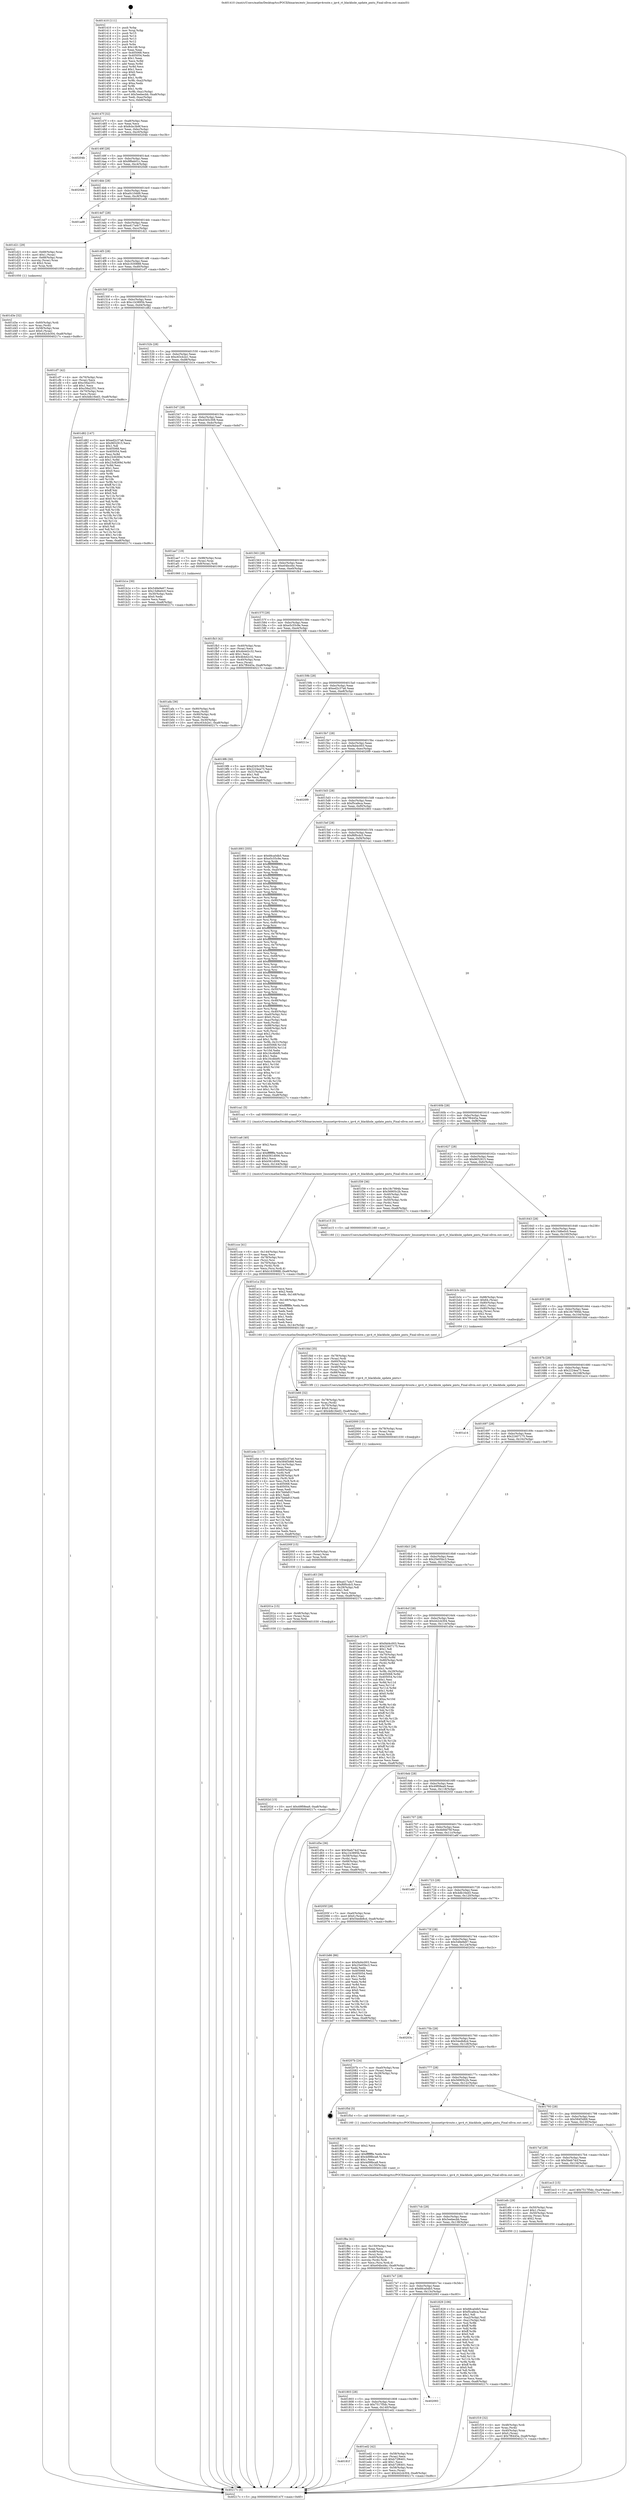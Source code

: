digraph "0x401410" {
  label = "0x401410 (/mnt/c/Users/mathe/Desktop/tcc/POCII/binaries/extr_linuxnetipv4route.c_ipv4_rt_blackhole_update_pmtu_Final-ollvm.out::main(0))"
  labelloc = "t"
  node[shape=record]

  Entry [label="",width=0.3,height=0.3,shape=circle,fillcolor=black,style=filled]
  "0x40147f" [label="{
     0x40147f [32]\l
     | [instrs]\l
     &nbsp;&nbsp;0x40147f \<+6\>: mov -0xa8(%rbp),%eax\l
     &nbsp;&nbsp;0x401485 \<+2\>: mov %eax,%ecx\l
     &nbsp;&nbsp;0x401487 \<+6\>: sub $0x8cbc3b9f,%ecx\l
     &nbsp;&nbsp;0x40148d \<+6\>: mov %eax,-0xbc(%rbp)\l
     &nbsp;&nbsp;0x401493 \<+6\>: mov %ecx,-0xc0(%rbp)\l
     &nbsp;&nbsp;0x401499 \<+6\>: je 000000000040204b \<main+0xc3b\>\l
  }"]
  "0x40204b" [label="{
     0x40204b\l
  }", style=dashed]
  "0x40149f" [label="{
     0x40149f [28]\l
     | [instrs]\l
     &nbsp;&nbsp;0x40149f \<+5\>: jmp 00000000004014a4 \<main+0x94\>\l
     &nbsp;&nbsp;0x4014a4 \<+6\>: mov -0xbc(%rbp),%eax\l
     &nbsp;&nbsp;0x4014aa \<+5\>: sub $0x9f6eb01c,%eax\l
     &nbsp;&nbsp;0x4014af \<+6\>: mov %eax,-0xc4(%rbp)\l
     &nbsp;&nbsp;0x4014b5 \<+6\>: je 00000000004020d8 \<main+0xcc8\>\l
  }"]
  Exit [label="",width=0.3,height=0.3,shape=circle,fillcolor=black,style=filled,peripheries=2]
  "0x4020d8" [label="{
     0x4020d8\l
  }", style=dashed]
  "0x4014bb" [label="{
     0x4014bb [28]\l
     | [instrs]\l
     &nbsp;&nbsp;0x4014bb \<+5\>: jmp 00000000004014c0 \<main+0xb0\>\l
     &nbsp;&nbsp;0x4014c0 \<+6\>: mov -0xbc(%rbp),%eax\l
     &nbsp;&nbsp;0x4014c6 \<+5\>: sub $0xa0c10dd9,%eax\l
     &nbsp;&nbsp;0x4014cb \<+6\>: mov %eax,-0xc8(%rbp)\l
     &nbsp;&nbsp;0x4014d1 \<+6\>: je 0000000000401ad8 \<main+0x6c8\>\l
  }"]
  "0x40202d" [label="{
     0x40202d [15]\l
     | [instrs]\l
     &nbsp;&nbsp;0x40202d \<+10\>: movl $0x49f08ea9,-0xa8(%rbp)\l
     &nbsp;&nbsp;0x402037 \<+5\>: jmp 000000000040217c \<main+0xd6c\>\l
  }"]
  "0x401ad8" [label="{
     0x401ad8\l
  }", style=dashed]
  "0x4014d7" [label="{
     0x4014d7 [28]\l
     | [instrs]\l
     &nbsp;&nbsp;0x4014d7 \<+5\>: jmp 00000000004014dc \<main+0xcc\>\l
     &nbsp;&nbsp;0x4014dc \<+6\>: mov -0xbc(%rbp),%eax\l
     &nbsp;&nbsp;0x4014e2 \<+5\>: sub $0xa417a4c7,%eax\l
     &nbsp;&nbsp;0x4014e7 \<+6\>: mov %eax,-0xcc(%rbp)\l
     &nbsp;&nbsp;0x4014ed \<+6\>: je 0000000000401d21 \<main+0x911\>\l
  }"]
  "0x40201e" [label="{
     0x40201e [15]\l
     | [instrs]\l
     &nbsp;&nbsp;0x40201e \<+4\>: mov -0x48(%rbp),%rax\l
     &nbsp;&nbsp;0x402022 \<+3\>: mov (%rax),%rax\l
     &nbsp;&nbsp;0x402025 \<+3\>: mov %rax,%rdi\l
     &nbsp;&nbsp;0x402028 \<+5\>: call 0000000000401030 \<free@plt\>\l
     | [calls]\l
     &nbsp;&nbsp;0x401030 \{1\} (unknown)\l
  }"]
  "0x401d21" [label="{
     0x401d21 [29]\l
     | [instrs]\l
     &nbsp;&nbsp;0x401d21 \<+4\>: mov -0x68(%rbp),%rax\l
     &nbsp;&nbsp;0x401d25 \<+6\>: movl $0x1,(%rax)\l
     &nbsp;&nbsp;0x401d2b \<+4\>: mov -0x68(%rbp),%rax\l
     &nbsp;&nbsp;0x401d2f \<+3\>: movslq (%rax),%rax\l
     &nbsp;&nbsp;0x401d32 \<+4\>: shl $0x2,%rax\l
     &nbsp;&nbsp;0x401d36 \<+3\>: mov %rax,%rdi\l
     &nbsp;&nbsp;0x401d39 \<+5\>: call 0000000000401050 \<malloc@plt\>\l
     | [calls]\l
     &nbsp;&nbsp;0x401050 \{1\} (unknown)\l
  }"]
  "0x4014f3" [label="{
     0x4014f3 [28]\l
     | [instrs]\l
     &nbsp;&nbsp;0x4014f3 \<+5\>: jmp 00000000004014f8 \<main+0xe8\>\l
     &nbsp;&nbsp;0x4014f8 \<+6\>: mov -0xbc(%rbp),%eax\l
     &nbsp;&nbsp;0x4014fe \<+5\>: sub $0xb1630888,%eax\l
     &nbsp;&nbsp;0x401503 \<+6\>: mov %eax,-0xd0(%rbp)\l
     &nbsp;&nbsp;0x401509 \<+6\>: je 0000000000401cf7 \<main+0x8e7\>\l
  }"]
  "0x40200f" [label="{
     0x40200f [15]\l
     | [instrs]\l
     &nbsp;&nbsp;0x40200f \<+4\>: mov -0x60(%rbp),%rax\l
     &nbsp;&nbsp;0x402013 \<+3\>: mov (%rax),%rax\l
     &nbsp;&nbsp;0x402016 \<+3\>: mov %rax,%rdi\l
     &nbsp;&nbsp;0x402019 \<+5\>: call 0000000000401030 \<free@plt\>\l
     | [calls]\l
     &nbsp;&nbsp;0x401030 \{1\} (unknown)\l
  }"]
  "0x401cf7" [label="{
     0x401cf7 [42]\l
     | [instrs]\l
     &nbsp;&nbsp;0x401cf7 \<+4\>: mov -0x70(%rbp),%rax\l
     &nbsp;&nbsp;0x401cfb \<+2\>: mov (%rax),%ecx\l
     &nbsp;&nbsp;0x401cfd \<+6\>: add $0xc56a2351,%ecx\l
     &nbsp;&nbsp;0x401d03 \<+3\>: add $0x1,%ecx\l
     &nbsp;&nbsp;0x401d06 \<+6\>: sub $0xc56a2351,%ecx\l
     &nbsp;&nbsp;0x401d0c \<+4\>: mov -0x70(%rbp),%rax\l
     &nbsp;&nbsp;0x401d10 \<+2\>: mov %ecx,(%rax)\l
     &nbsp;&nbsp;0x401d12 \<+10\>: movl $0x4db16ed3,-0xa8(%rbp)\l
     &nbsp;&nbsp;0x401d1c \<+5\>: jmp 000000000040217c \<main+0xd6c\>\l
  }"]
  "0x40150f" [label="{
     0x40150f [28]\l
     | [instrs]\l
     &nbsp;&nbsp;0x40150f \<+5\>: jmp 0000000000401514 \<main+0x104\>\l
     &nbsp;&nbsp;0x401514 \<+6\>: mov -0xbc(%rbp),%eax\l
     &nbsp;&nbsp;0x40151a \<+5\>: sub $0xc1b3895b,%eax\l
     &nbsp;&nbsp;0x40151f \<+6\>: mov %eax,-0xd4(%rbp)\l
     &nbsp;&nbsp;0x401525 \<+6\>: je 0000000000401d82 \<main+0x972\>\l
  }"]
  "0x402000" [label="{
     0x402000 [15]\l
     | [instrs]\l
     &nbsp;&nbsp;0x402000 \<+4\>: mov -0x78(%rbp),%rax\l
     &nbsp;&nbsp;0x402004 \<+3\>: mov (%rax),%rax\l
     &nbsp;&nbsp;0x402007 \<+3\>: mov %rax,%rdi\l
     &nbsp;&nbsp;0x40200a \<+5\>: call 0000000000401030 \<free@plt\>\l
     | [calls]\l
     &nbsp;&nbsp;0x401030 \{1\} (unknown)\l
  }"]
  "0x401d82" [label="{
     0x401d82 [147]\l
     | [instrs]\l
     &nbsp;&nbsp;0x401d82 \<+5\>: mov $0xed2c37a6,%eax\l
     &nbsp;&nbsp;0x401d87 \<+5\>: mov $0x9652915,%ecx\l
     &nbsp;&nbsp;0x401d8c \<+2\>: mov $0x1,%dl\l
     &nbsp;&nbsp;0x401d8e \<+7\>: mov 0x405068,%esi\l
     &nbsp;&nbsp;0x401d95 \<+7\>: mov 0x405054,%edi\l
     &nbsp;&nbsp;0x401d9c \<+3\>: mov %esi,%r8d\l
     &nbsp;&nbsp;0x401d9f \<+7\>: add $0x23c8269d,%r8d\l
     &nbsp;&nbsp;0x401da6 \<+4\>: sub $0x1,%r8d\l
     &nbsp;&nbsp;0x401daa \<+7\>: sub $0x23c8269d,%r8d\l
     &nbsp;&nbsp;0x401db1 \<+4\>: imul %r8d,%esi\l
     &nbsp;&nbsp;0x401db5 \<+3\>: and $0x1,%esi\l
     &nbsp;&nbsp;0x401db8 \<+3\>: cmp $0x0,%esi\l
     &nbsp;&nbsp;0x401dbb \<+4\>: sete %r9b\l
     &nbsp;&nbsp;0x401dbf \<+3\>: cmp $0xa,%edi\l
     &nbsp;&nbsp;0x401dc2 \<+4\>: setl %r10b\l
     &nbsp;&nbsp;0x401dc6 \<+3\>: mov %r9b,%r11b\l
     &nbsp;&nbsp;0x401dc9 \<+4\>: xor $0xff,%r11b\l
     &nbsp;&nbsp;0x401dcd \<+3\>: mov %r10b,%bl\l
     &nbsp;&nbsp;0x401dd0 \<+3\>: xor $0xff,%bl\l
     &nbsp;&nbsp;0x401dd3 \<+3\>: xor $0x0,%dl\l
     &nbsp;&nbsp;0x401dd6 \<+3\>: mov %r11b,%r14b\l
     &nbsp;&nbsp;0x401dd9 \<+4\>: and $0x0,%r14b\l
     &nbsp;&nbsp;0x401ddd \<+3\>: and %dl,%r9b\l
     &nbsp;&nbsp;0x401de0 \<+3\>: mov %bl,%r15b\l
     &nbsp;&nbsp;0x401de3 \<+4\>: and $0x0,%r15b\l
     &nbsp;&nbsp;0x401de7 \<+3\>: and %dl,%r10b\l
     &nbsp;&nbsp;0x401dea \<+3\>: or %r9b,%r14b\l
     &nbsp;&nbsp;0x401ded \<+3\>: or %r10b,%r15b\l
     &nbsp;&nbsp;0x401df0 \<+3\>: xor %r15b,%r14b\l
     &nbsp;&nbsp;0x401df3 \<+3\>: or %bl,%r11b\l
     &nbsp;&nbsp;0x401df6 \<+4\>: xor $0xff,%r11b\l
     &nbsp;&nbsp;0x401dfa \<+3\>: or $0x0,%dl\l
     &nbsp;&nbsp;0x401dfd \<+3\>: and %dl,%r11b\l
     &nbsp;&nbsp;0x401e00 \<+3\>: or %r11b,%r14b\l
     &nbsp;&nbsp;0x401e03 \<+4\>: test $0x1,%r14b\l
     &nbsp;&nbsp;0x401e07 \<+3\>: cmovne %ecx,%eax\l
     &nbsp;&nbsp;0x401e0a \<+6\>: mov %eax,-0xa8(%rbp)\l
     &nbsp;&nbsp;0x401e10 \<+5\>: jmp 000000000040217c \<main+0xd6c\>\l
  }"]
  "0x40152b" [label="{
     0x40152b [28]\l
     | [instrs]\l
     &nbsp;&nbsp;0x40152b \<+5\>: jmp 0000000000401530 \<main+0x120\>\l
     &nbsp;&nbsp;0x401530 \<+6\>: mov -0xbc(%rbp),%eax\l
     &nbsp;&nbsp;0x401536 \<+5\>: sub $0xc63cb2e1,%eax\l
     &nbsp;&nbsp;0x40153b \<+6\>: mov %eax,-0xd8(%rbp)\l
     &nbsp;&nbsp;0x401541 \<+6\>: je 0000000000401b1e \<main+0x70e\>\l
  }"]
  "0x401f8a" [label="{
     0x401f8a [41]\l
     | [instrs]\l
     &nbsp;&nbsp;0x401f8a \<+6\>: mov -0x150(%rbp),%ecx\l
     &nbsp;&nbsp;0x401f90 \<+3\>: imul %eax,%ecx\l
     &nbsp;&nbsp;0x401f93 \<+4\>: mov -0x48(%rbp),%rsi\l
     &nbsp;&nbsp;0x401f97 \<+3\>: mov (%rsi),%rsi\l
     &nbsp;&nbsp;0x401f9a \<+4\>: mov -0x40(%rbp),%rdi\l
     &nbsp;&nbsp;0x401f9e \<+3\>: movslq (%rdi),%rdi\l
     &nbsp;&nbsp;0x401fa1 \<+3\>: mov %ecx,(%rsi,%rdi,4)\l
     &nbsp;&nbsp;0x401fa4 \<+10\>: movl $0xe04bcd4c,-0xa8(%rbp)\l
     &nbsp;&nbsp;0x401fae \<+5\>: jmp 000000000040217c \<main+0xd6c\>\l
  }"]
  "0x401b1e" [label="{
     0x401b1e [30]\l
     | [instrs]\l
     &nbsp;&nbsp;0x401b1e \<+5\>: mov $0x548e9e67,%eax\l
     &nbsp;&nbsp;0x401b23 \<+5\>: mov $0x15d6e0c0,%ecx\l
     &nbsp;&nbsp;0x401b28 \<+3\>: mov -0x30(%rbp),%edx\l
     &nbsp;&nbsp;0x401b2b \<+3\>: cmp $0x0,%edx\l
     &nbsp;&nbsp;0x401b2e \<+3\>: cmove %ecx,%eax\l
     &nbsp;&nbsp;0x401b31 \<+6\>: mov %eax,-0xa8(%rbp)\l
     &nbsp;&nbsp;0x401b37 \<+5\>: jmp 000000000040217c \<main+0xd6c\>\l
  }"]
  "0x401547" [label="{
     0x401547 [28]\l
     | [instrs]\l
     &nbsp;&nbsp;0x401547 \<+5\>: jmp 000000000040154c \<main+0x13c\>\l
     &nbsp;&nbsp;0x40154c \<+6\>: mov -0xbc(%rbp),%eax\l
     &nbsp;&nbsp;0x401552 \<+5\>: sub $0xd345c308,%eax\l
     &nbsp;&nbsp;0x401557 \<+6\>: mov %eax,-0xdc(%rbp)\l
     &nbsp;&nbsp;0x40155d \<+6\>: je 0000000000401ae7 \<main+0x6d7\>\l
  }"]
  "0x401f62" [label="{
     0x401f62 [40]\l
     | [instrs]\l
     &nbsp;&nbsp;0x401f62 \<+5\>: mov $0x2,%ecx\l
     &nbsp;&nbsp;0x401f67 \<+1\>: cltd\l
     &nbsp;&nbsp;0x401f68 \<+2\>: idiv %ecx\l
     &nbsp;&nbsp;0x401f6a \<+6\>: imul $0xfffffffe,%edx,%ecx\l
     &nbsp;&nbsp;0x401f70 \<+6\>: add $0x4d98bca8,%ecx\l
     &nbsp;&nbsp;0x401f76 \<+3\>: add $0x1,%ecx\l
     &nbsp;&nbsp;0x401f79 \<+6\>: sub $0x4d98bca8,%ecx\l
     &nbsp;&nbsp;0x401f7f \<+6\>: mov %ecx,-0x150(%rbp)\l
     &nbsp;&nbsp;0x401f85 \<+5\>: call 0000000000401160 \<next_i\>\l
     | [calls]\l
     &nbsp;&nbsp;0x401160 \{1\} (/mnt/c/Users/mathe/Desktop/tcc/POCII/binaries/extr_linuxnetipv4route.c_ipv4_rt_blackhole_update_pmtu_Final-ollvm.out::next_i)\l
  }"]
  "0x401ae7" [label="{
     0x401ae7 [19]\l
     | [instrs]\l
     &nbsp;&nbsp;0x401ae7 \<+7\>: mov -0x98(%rbp),%rax\l
     &nbsp;&nbsp;0x401aee \<+3\>: mov (%rax),%rax\l
     &nbsp;&nbsp;0x401af1 \<+4\>: mov 0x8(%rax),%rdi\l
     &nbsp;&nbsp;0x401af5 \<+5\>: call 0000000000401060 \<atoi@plt\>\l
     | [calls]\l
     &nbsp;&nbsp;0x401060 \{1\} (unknown)\l
  }"]
  "0x401563" [label="{
     0x401563 [28]\l
     | [instrs]\l
     &nbsp;&nbsp;0x401563 \<+5\>: jmp 0000000000401568 \<main+0x158\>\l
     &nbsp;&nbsp;0x401568 \<+6\>: mov -0xbc(%rbp),%eax\l
     &nbsp;&nbsp;0x40156e \<+5\>: sub $0xe04bcd4c,%eax\l
     &nbsp;&nbsp;0x401573 \<+6\>: mov %eax,-0xe0(%rbp)\l
     &nbsp;&nbsp;0x401579 \<+6\>: je 0000000000401fb3 \<main+0xba3\>\l
  }"]
  "0x401f19" [label="{
     0x401f19 [32]\l
     | [instrs]\l
     &nbsp;&nbsp;0x401f19 \<+4\>: mov -0x48(%rbp),%rdi\l
     &nbsp;&nbsp;0x401f1d \<+3\>: mov %rax,(%rdi)\l
     &nbsp;&nbsp;0x401f20 \<+4\>: mov -0x40(%rbp),%rax\l
     &nbsp;&nbsp;0x401f24 \<+6\>: movl $0x0,(%rax)\l
     &nbsp;&nbsp;0x401f2a \<+10\>: movl $0x7f6445a,-0xa8(%rbp)\l
     &nbsp;&nbsp;0x401f34 \<+5\>: jmp 000000000040217c \<main+0xd6c\>\l
  }"]
  "0x401fb3" [label="{
     0x401fb3 [42]\l
     | [instrs]\l
     &nbsp;&nbsp;0x401fb3 \<+4\>: mov -0x40(%rbp),%rax\l
     &nbsp;&nbsp;0x401fb7 \<+2\>: mov (%rax),%ecx\l
     &nbsp;&nbsp;0x401fb9 \<+6\>: add $0x4b4d2c32,%ecx\l
     &nbsp;&nbsp;0x401fbf \<+3\>: add $0x1,%ecx\l
     &nbsp;&nbsp;0x401fc2 \<+6\>: sub $0x4b4d2c32,%ecx\l
     &nbsp;&nbsp;0x401fc8 \<+4\>: mov -0x40(%rbp),%rax\l
     &nbsp;&nbsp;0x401fcc \<+2\>: mov %ecx,(%rax)\l
     &nbsp;&nbsp;0x401fce \<+10\>: movl $0x7f6445a,-0xa8(%rbp)\l
     &nbsp;&nbsp;0x401fd8 \<+5\>: jmp 000000000040217c \<main+0xd6c\>\l
  }"]
  "0x40157f" [label="{
     0x40157f [28]\l
     | [instrs]\l
     &nbsp;&nbsp;0x40157f \<+5\>: jmp 0000000000401584 \<main+0x174\>\l
     &nbsp;&nbsp;0x401584 \<+6\>: mov -0xbc(%rbp),%eax\l
     &nbsp;&nbsp;0x40158a \<+5\>: sub $0xe5c55c9e,%eax\l
     &nbsp;&nbsp;0x40158f \<+6\>: mov %eax,-0xe4(%rbp)\l
     &nbsp;&nbsp;0x401595 \<+6\>: je 00000000004019f6 \<main+0x5e6\>\l
  }"]
  "0x40181f" [label="{
     0x40181f\l
  }", style=dashed]
  "0x4019f6" [label="{
     0x4019f6 [30]\l
     | [instrs]\l
     &nbsp;&nbsp;0x4019f6 \<+5\>: mov $0xd345c308,%eax\l
     &nbsp;&nbsp;0x4019fb \<+5\>: mov $0x2224ea73,%ecx\l
     &nbsp;&nbsp;0x401a00 \<+3\>: mov -0x31(%rbp),%dl\l
     &nbsp;&nbsp;0x401a03 \<+3\>: test $0x1,%dl\l
     &nbsp;&nbsp;0x401a06 \<+3\>: cmovne %ecx,%eax\l
     &nbsp;&nbsp;0x401a09 \<+6\>: mov %eax,-0xa8(%rbp)\l
     &nbsp;&nbsp;0x401a0f \<+5\>: jmp 000000000040217c \<main+0xd6c\>\l
  }"]
  "0x40159b" [label="{
     0x40159b [28]\l
     | [instrs]\l
     &nbsp;&nbsp;0x40159b \<+5\>: jmp 00000000004015a0 \<main+0x190\>\l
     &nbsp;&nbsp;0x4015a0 \<+6\>: mov -0xbc(%rbp),%eax\l
     &nbsp;&nbsp;0x4015a6 \<+5\>: sub $0xed2c37a6,%eax\l
     &nbsp;&nbsp;0x4015ab \<+6\>: mov %eax,-0xe8(%rbp)\l
     &nbsp;&nbsp;0x4015b1 \<+6\>: je 000000000040211e \<main+0xd0e\>\l
  }"]
  "0x401ed2" [label="{
     0x401ed2 [42]\l
     | [instrs]\l
     &nbsp;&nbsp;0x401ed2 \<+4\>: mov -0x58(%rbp),%rax\l
     &nbsp;&nbsp;0x401ed6 \<+2\>: mov (%rax),%ecx\l
     &nbsp;&nbsp;0x401ed8 \<+6\>: sub $0xb72f6401,%ecx\l
     &nbsp;&nbsp;0x401ede \<+3\>: add $0x1,%ecx\l
     &nbsp;&nbsp;0x401ee1 \<+6\>: add $0xb72f6401,%ecx\l
     &nbsp;&nbsp;0x401ee7 \<+4\>: mov -0x58(%rbp),%rax\l
     &nbsp;&nbsp;0x401eeb \<+2\>: mov %ecx,(%rax)\l
     &nbsp;&nbsp;0x401eed \<+10\>: movl $0x442cb304,-0xa8(%rbp)\l
     &nbsp;&nbsp;0x401ef7 \<+5\>: jmp 000000000040217c \<main+0xd6c\>\l
  }"]
  "0x40211e" [label="{
     0x40211e\l
  }", style=dashed]
  "0x4015b7" [label="{
     0x4015b7 [28]\l
     | [instrs]\l
     &nbsp;&nbsp;0x4015b7 \<+5\>: jmp 00000000004015bc \<main+0x1ac\>\l
     &nbsp;&nbsp;0x4015bc \<+6\>: mov -0xbc(%rbp),%eax\l
     &nbsp;&nbsp;0x4015c2 \<+5\>: sub $0xf4d4c003,%eax\l
     &nbsp;&nbsp;0x4015c7 \<+6\>: mov %eax,-0xec(%rbp)\l
     &nbsp;&nbsp;0x4015cd \<+6\>: je 00000000004020f9 \<main+0xce9\>\l
  }"]
  "0x401803" [label="{
     0x401803 [28]\l
     | [instrs]\l
     &nbsp;&nbsp;0x401803 \<+5\>: jmp 0000000000401808 \<main+0x3f8\>\l
     &nbsp;&nbsp;0x401808 \<+6\>: mov -0xbc(%rbp),%eax\l
     &nbsp;&nbsp;0x40180e \<+5\>: sub $0x7517f5dc,%eax\l
     &nbsp;&nbsp;0x401813 \<+6\>: mov %eax,-0x140(%rbp)\l
     &nbsp;&nbsp;0x401819 \<+6\>: je 0000000000401ed2 \<main+0xac2\>\l
  }"]
  "0x4020f9" [label="{
     0x4020f9\l
  }", style=dashed]
  "0x4015d3" [label="{
     0x4015d3 [28]\l
     | [instrs]\l
     &nbsp;&nbsp;0x4015d3 \<+5\>: jmp 00000000004015d8 \<main+0x1c8\>\l
     &nbsp;&nbsp;0x4015d8 \<+6\>: mov -0xbc(%rbp),%eax\l
     &nbsp;&nbsp;0x4015de \<+5\>: sub $0xf5cafeca,%eax\l
     &nbsp;&nbsp;0x4015e3 \<+6\>: mov %eax,-0xf0(%rbp)\l
     &nbsp;&nbsp;0x4015e9 \<+6\>: je 0000000000401893 \<main+0x483\>\l
  }"]
  "0x402093" [label="{
     0x402093\l
  }", style=dashed]
  "0x401893" [label="{
     0x401893 [355]\l
     | [instrs]\l
     &nbsp;&nbsp;0x401893 \<+5\>: mov $0x68ca0db5,%eax\l
     &nbsp;&nbsp;0x401898 \<+5\>: mov $0xe5c55c9e,%ecx\l
     &nbsp;&nbsp;0x40189d \<+3\>: mov %rsp,%rdx\l
     &nbsp;&nbsp;0x4018a0 \<+4\>: add $0xfffffffffffffff0,%rdx\l
     &nbsp;&nbsp;0x4018a4 \<+3\>: mov %rdx,%rsp\l
     &nbsp;&nbsp;0x4018a7 \<+7\>: mov %rdx,-0xa0(%rbp)\l
     &nbsp;&nbsp;0x4018ae \<+3\>: mov %rsp,%rdx\l
     &nbsp;&nbsp;0x4018b1 \<+4\>: add $0xfffffffffffffff0,%rdx\l
     &nbsp;&nbsp;0x4018b5 \<+3\>: mov %rdx,%rsp\l
     &nbsp;&nbsp;0x4018b8 \<+3\>: mov %rsp,%rsi\l
     &nbsp;&nbsp;0x4018bb \<+4\>: add $0xfffffffffffffff0,%rsi\l
     &nbsp;&nbsp;0x4018bf \<+3\>: mov %rsi,%rsp\l
     &nbsp;&nbsp;0x4018c2 \<+7\>: mov %rsi,-0x98(%rbp)\l
     &nbsp;&nbsp;0x4018c9 \<+3\>: mov %rsp,%rsi\l
     &nbsp;&nbsp;0x4018cc \<+4\>: add $0xfffffffffffffff0,%rsi\l
     &nbsp;&nbsp;0x4018d0 \<+3\>: mov %rsi,%rsp\l
     &nbsp;&nbsp;0x4018d3 \<+7\>: mov %rsi,-0x90(%rbp)\l
     &nbsp;&nbsp;0x4018da \<+3\>: mov %rsp,%rsi\l
     &nbsp;&nbsp;0x4018dd \<+4\>: add $0xfffffffffffffff0,%rsi\l
     &nbsp;&nbsp;0x4018e1 \<+3\>: mov %rsi,%rsp\l
     &nbsp;&nbsp;0x4018e4 \<+7\>: mov %rsi,-0x88(%rbp)\l
     &nbsp;&nbsp;0x4018eb \<+3\>: mov %rsp,%rsi\l
     &nbsp;&nbsp;0x4018ee \<+4\>: add $0xfffffffffffffff0,%rsi\l
     &nbsp;&nbsp;0x4018f2 \<+3\>: mov %rsi,%rsp\l
     &nbsp;&nbsp;0x4018f5 \<+4\>: mov %rsi,-0x80(%rbp)\l
     &nbsp;&nbsp;0x4018f9 \<+3\>: mov %rsp,%rsi\l
     &nbsp;&nbsp;0x4018fc \<+4\>: add $0xfffffffffffffff0,%rsi\l
     &nbsp;&nbsp;0x401900 \<+3\>: mov %rsi,%rsp\l
     &nbsp;&nbsp;0x401903 \<+4\>: mov %rsi,-0x78(%rbp)\l
     &nbsp;&nbsp;0x401907 \<+3\>: mov %rsp,%rsi\l
     &nbsp;&nbsp;0x40190a \<+4\>: add $0xfffffffffffffff0,%rsi\l
     &nbsp;&nbsp;0x40190e \<+3\>: mov %rsi,%rsp\l
     &nbsp;&nbsp;0x401911 \<+4\>: mov %rsi,-0x70(%rbp)\l
     &nbsp;&nbsp;0x401915 \<+3\>: mov %rsp,%rsi\l
     &nbsp;&nbsp;0x401918 \<+4\>: add $0xfffffffffffffff0,%rsi\l
     &nbsp;&nbsp;0x40191c \<+3\>: mov %rsi,%rsp\l
     &nbsp;&nbsp;0x40191f \<+4\>: mov %rsi,-0x68(%rbp)\l
     &nbsp;&nbsp;0x401923 \<+3\>: mov %rsp,%rsi\l
     &nbsp;&nbsp;0x401926 \<+4\>: add $0xfffffffffffffff0,%rsi\l
     &nbsp;&nbsp;0x40192a \<+3\>: mov %rsi,%rsp\l
     &nbsp;&nbsp;0x40192d \<+4\>: mov %rsi,-0x60(%rbp)\l
     &nbsp;&nbsp;0x401931 \<+3\>: mov %rsp,%rsi\l
     &nbsp;&nbsp;0x401934 \<+4\>: add $0xfffffffffffffff0,%rsi\l
     &nbsp;&nbsp;0x401938 \<+3\>: mov %rsi,%rsp\l
     &nbsp;&nbsp;0x40193b \<+4\>: mov %rsi,-0x58(%rbp)\l
     &nbsp;&nbsp;0x40193f \<+3\>: mov %rsp,%rsi\l
     &nbsp;&nbsp;0x401942 \<+4\>: add $0xfffffffffffffff0,%rsi\l
     &nbsp;&nbsp;0x401946 \<+3\>: mov %rsi,%rsp\l
     &nbsp;&nbsp;0x401949 \<+4\>: mov %rsi,-0x50(%rbp)\l
     &nbsp;&nbsp;0x40194d \<+3\>: mov %rsp,%rsi\l
     &nbsp;&nbsp;0x401950 \<+4\>: add $0xfffffffffffffff0,%rsi\l
     &nbsp;&nbsp;0x401954 \<+3\>: mov %rsi,%rsp\l
     &nbsp;&nbsp;0x401957 \<+4\>: mov %rsi,-0x48(%rbp)\l
     &nbsp;&nbsp;0x40195b \<+3\>: mov %rsp,%rsi\l
     &nbsp;&nbsp;0x40195e \<+4\>: add $0xfffffffffffffff0,%rsi\l
     &nbsp;&nbsp;0x401962 \<+3\>: mov %rsi,%rsp\l
     &nbsp;&nbsp;0x401965 \<+4\>: mov %rsi,-0x40(%rbp)\l
     &nbsp;&nbsp;0x401969 \<+7\>: mov -0xa0(%rbp),%rsi\l
     &nbsp;&nbsp;0x401970 \<+6\>: movl $0x0,(%rsi)\l
     &nbsp;&nbsp;0x401976 \<+6\>: mov -0xac(%rbp),%edi\l
     &nbsp;&nbsp;0x40197c \<+2\>: mov %edi,(%rdx)\l
     &nbsp;&nbsp;0x40197e \<+7\>: mov -0x98(%rbp),%rsi\l
     &nbsp;&nbsp;0x401985 \<+7\>: mov -0xb8(%rbp),%r8\l
     &nbsp;&nbsp;0x40198c \<+3\>: mov %r8,(%rsi)\l
     &nbsp;&nbsp;0x40198f \<+3\>: cmpl $0x2,(%rdx)\l
     &nbsp;&nbsp;0x401992 \<+4\>: setne %r9b\l
     &nbsp;&nbsp;0x401996 \<+4\>: and $0x1,%r9b\l
     &nbsp;&nbsp;0x40199a \<+4\>: mov %r9b,-0x31(%rbp)\l
     &nbsp;&nbsp;0x40199e \<+8\>: mov 0x405068,%r10d\l
     &nbsp;&nbsp;0x4019a6 \<+8\>: mov 0x405054,%r11d\l
     &nbsp;&nbsp;0x4019ae \<+3\>: mov %r10d,%ebx\l
     &nbsp;&nbsp;0x4019b1 \<+6\>: add $0x16cdbbf0,%ebx\l
     &nbsp;&nbsp;0x4019b7 \<+3\>: sub $0x1,%ebx\l
     &nbsp;&nbsp;0x4019ba \<+6\>: sub $0x16cdbbf0,%ebx\l
     &nbsp;&nbsp;0x4019c0 \<+4\>: imul %ebx,%r10d\l
     &nbsp;&nbsp;0x4019c4 \<+4\>: and $0x1,%r10d\l
     &nbsp;&nbsp;0x4019c8 \<+4\>: cmp $0x0,%r10d\l
     &nbsp;&nbsp;0x4019cc \<+4\>: sete %r9b\l
     &nbsp;&nbsp;0x4019d0 \<+4\>: cmp $0xa,%r11d\l
     &nbsp;&nbsp;0x4019d4 \<+4\>: setl %r14b\l
     &nbsp;&nbsp;0x4019d8 \<+3\>: mov %r9b,%r15b\l
     &nbsp;&nbsp;0x4019db \<+3\>: and %r14b,%r15b\l
     &nbsp;&nbsp;0x4019de \<+3\>: xor %r14b,%r9b\l
     &nbsp;&nbsp;0x4019e1 \<+3\>: or %r9b,%r15b\l
     &nbsp;&nbsp;0x4019e4 \<+4\>: test $0x1,%r15b\l
     &nbsp;&nbsp;0x4019e8 \<+3\>: cmovne %ecx,%eax\l
     &nbsp;&nbsp;0x4019eb \<+6\>: mov %eax,-0xa8(%rbp)\l
     &nbsp;&nbsp;0x4019f1 \<+5\>: jmp 000000000040217c \<main+0xd6c\>\l
  }"]
  "0x4015ef" [label="{
     0x4015ef [28]\l
     | [instrs]\l
     &nbsp;&nbsp;0x4015ef \<+5\>: jmp 00000000004015f4 \<main+0x1e4\>\l
     &nbsp;&nbsp;0x4015f4 \<+6\>: mov -0xbc(%rbp),%eax\l
     &nbsp;&nbsp;0x4015fa \<+5\>: sub $0xf6f0cdc5,%eax\l
     &nbsp;&nbsp;0x4015ff \<+6\>: mov %eax,-0xf4(%rbp)\l
     &nbsp;&nbsp;0x401605 \<+6\>: je 0000000000401ca1 \<main+0x891\>\l
  }"]
  "0x401e4e" [label="{
     0x401e4e [117]\l
     | [instrs]\l
     &nbsp;&nbsp;0x401e4e \<+5\>: mov $0xed2c37a6,%ecx\l
     &nbsp;&nbsp;0x401e53 \<+5\>: mov $0x584f3d68,%edx\l
     &nbsp;&nbsp;0x401e58 \<+6\>: mov -0x14c(%rbp),%esi\l
     &nbsp;&nbsp;0x401e5e \<+3\>: imul %eax,%esi\l
     &nbsp;&nbsp;0x401e61 \<+4\>: mov -0x60(%rbp),%r8\l
     &nbsp;&nbsp;0x401e65 \<+3\>: mov (%r8),%r8\l
     &nbsp;&nbsp;0x401e68 \<+4\>: mov -0x58(%rbp),%r9\l
     &nbsp;&nbsp;0x401e6c \<+3\>: movslq (%r9),%r9\l
     &nbsp;&nbsp;0x401e6f \<+4\>: mov %esi,(%r8,%r9,4)\l
     &nbsp;&nbsp;0x401e73 \<+7\>: mov 0x405068,%eax\l
     &nbsp;&nbsp;0x401e7a \<+7\>: mov 0x405054,%esi\l
     &nbsp;&nbsp;0x401e81 \<+2\>: mov %eax,%edi\l
     &nbsp;&nbsp;0x401e83 \<+6\>: sub $0x7bbfa91f,%edi\l
     &nbsp;&nbsp;0x401e89 \<+3\>: sub $0x1,%edi\l
     &nbsp;&nbsp;0x401e8c \<+6\>: add $0x7bbfa91f,%edi\l
     &nbsp;&nbsp;0x401e92 \<+3\>: imul %edi,%eax\l
     &nbsp;&nbsp;0x401e95 \<+3\>: and $0x1,%eax\l
     &nbsp;&nbsp;0x401e98 \<+3\>: cmp $0x0,%eax\l
     &nbsp;&nbsp;0x401e9b \<+4\>: sete %r10b\l
     &nbsp;&nbsp;0x401e9f \<+3\>: cmp $0xa,%esi\l
     &nbsp;&nbsp;0x401ea2 \<+4\>: setl %r11b\l
     &nbsp;&nbsp;0x401ea6 \<+3\>: mov %r10b,%bl\l
     &nbsp;&nbsp;0x401ea9 \<+3\>: and %r11b,%bl\l
     &nbsp;&nbsp;0x401eac \<+3\>: xor %r11b,%r10b\l
     &nbsp;&nbsp;0x401eaf \<+3\>: or %r10b,%bl\l
     &nbsp;&nbsp;0x401eb2 \<+3\>: test $0x1,%bl\l
     &nbsp;&nbsp;0x401eb5 \<+3\>: cmovne %edx,%ecx\l
     &nbsp;&nbsp;0x401eb8 \<+6\>: mov %ecx,-0xa8(%rbp)\l
     &nbsp;&nbsp;0x401ebe \<+5\>: jmp 000000000040217c \<main+0xd6c\>\l
  }"]
  "0x401ca1" [label="{
     0x401ca1 [5]\l
     | [instrs]\l
     &nbsp;&nbsp;0x401ca1 \<+5\>: call 0000000000401160 \<next_i\>\l
     | [calls]\l
     &nbsp;&nbsp;0x401160 \{1\} (/mnt/c/Users/mathe/Desktop/tcc/POCII/binaries/extr_linuxnetipv4route.c_ipv4_rt_blackhole_update_pmtu_Final-ollvm.out::next_i)\l
  }"]
  "0x40160b" [label="{
     0x40160b [28]\l
     | [instrs]\l
     &nbsp;&nbsp;0x40160b \<+5\>: jmp 0000000000401610 \<main+0x200\>\l
     &nbsp;&nbsp;0x401610 \<+6\>: mov -0xbc(%rbp),%eax\l
     &nbsp;&nbsp;0x401616 \<+5\>: sub $0x7f6445a,%eax\l
     &nbsp;&nbsp;0x40161b \<+6\>: mov %eax,-0xf8(%rbp)\l
     &nbsp;&nbsp;0x401621 \<+6\>: je 0000000000401f39 \<main+0xb29\>\l
  }"]
  "0x401e1a" [label="{
     0x401e1a [52]\l
     | [instrs]\l
     &nbsp;&nbsp;0x401e1a \<+2\>: xor %ecx,%ecx\l
     &nbsp;&nbsp;0x401e1c \<+5\>: mov $0x2,%edx\l
     &nbsp;&nbsp;0x401e21 \<+6\>: mov %edx,-0x148(%rbp)\l
     &nbsp;&nbsp;0x401e27 \<+1\>: cltd\l
     &nbsp;&nbsp;0x401e28 \<+6\>: mov -0x148(%rbp),%esi\l
     &nbsp;&nbsp;0x401e2e \<+2\>: idiv %esi\l
     &nbsp;&nbsp;0x401e30 \<+6\>: imul $0xfffffffe,%edx,%edx\l
     &nbsp;&nbsp;0x401e36 \<+2\>: mov %ecx,%edi\l
     &nbsp;&nbsp;0x401e38 \<+2\>: sub %edx,%edi\l
     &nbsp;&nbsp;0x401e3a \<+2\>: mov %ecx,%edx\l
     &nbsp;&nbsp;0x401e3c \<+3\>: sub $0x1,%edx\l
     &nbsp;&nbsp;0x401e3f \<+2\>: add %edx,%edi\l
     &nbsp;&nbsp;0x401e41 \<+2\>: sub %edi,%ecx\l
     &nbsp;&nbsp;0x401e43 \<+6\>: mov %ecx,-0x14c(%rbp)\l
     &nbsp;&nbsp;0x401e49 \<+5\>: call 0000000000401160 \<next_i\>\l
     | [calls]\l
     &nbsp;&nbsp;0x401160 \{1\} (/mnt/c/Users/mathe/Desktop/tcc/POCII/binaries/extr_linuxnetipv4route.c_ipv4_rt_blackhole_update_pmtu_Final-ollvm.out::next_i)\l
  }"]
  "0x401f39" [label="{
     0x401f39 [36]\l
     | [instrs]\l
     &nbsp;&nbsp;0x401f39 \<+5\>: mov $0x18c7894b,%eax\l
     &nbsp;&nbsp;0x401f3e \<+5\>: mov $0x56905c2b,%ecx\l
     &nbsp;&nbsp;0x401f43 \<+4\>: mov -0x40(%rbp),%rdx\l
     &nbsp;&nbsp;0x401f47 \<+2\>: mov (%rdx),%esi\l
     &nbsp;&nbsp;0x401f49 \<+4\>: mov -0x50(%rbp),%rdx\l
     &nbsp;&nbsp;0x401f4d \<+2\>: cmp (%rdx),%esi\l
     &nbsp;&nbsp;0x401f4f \<+3\>: cmovl %ecx,%eax\l
     &nbsp;&nbsp;0x401f52 \<+6\>: mov %eax,-0xa8(%rbp)\l
     &nbsp;&nbsp;0x401f58 \<+5\>: jmp 000000000040217c \<main+0xd6c\>\l
  }"]
  "0x401627" [label="{
     0x401627 [28]\l
     | [instrs]\l
     &nbsp;&nbsp;0x401627 \<+5\>: jmp 000000000040162c \<main+0x21c\>\l
     &nbsp;&nbsp;0x40162c \<+6\>: mov -0xbc(%rbp),%eax\l
     &nbsp;&nbsp;0x401632 \<+5\>: sub $0x9652915,%eax\l
     &nbsp;&nbsp;0x401637 \<+6\>: mov %eax,-0xfc(%rbp)\l
     &nbsp;&nbsp;0x40163d \<+6\>: je 0000000000401e15 \<main+0xa05\>\l
  }"]
  "0x401d3e" [label="{
     0x401d3e [32]\l
     | [instrs]\l
     &nbsp;&nbsp;0x401d3e \<+4\>: mov -0x60(%rbp),%rdi\l
     &nbsp;&nbsp;0x401d42 \<+3\>: mov %rax,(%rdi)\l
     &nbsp;&nbsp;0x401d45 \<+4\>: mov -0x58(%rbp),%rax\l
     &nbsp;&nbsp;0x401d49 \<+6\>: movl $0x0,(%rax)\l
     &nbsp;&nbsp;0x401d4f \<+10\>: movl $0x442cb304,-0xa8(%rbp)\l
     &nbsp;&nbsp;0x401d59 \<+5\>: jmp 000000000040217c \<main+0xd6c\>\l
  }"]
  "0x401e15" [label="{
     0x401e15 [5]\l
     | [instrs]\l
     &nbsp;&nbsp;0x401e15 \<+5\>: call 0000000000401160 \<next_i\>\l
     | [calls]\l
     &nbsp;&nbsp;0x401160 \{1\} (/mnt/c/Users/mathe/Desktop/tcc/POCII/binaries/extr_linuxnetipv4route.c_ipv4_rt_blackhole_update_pmtu_Final-ollvm.out::next_i)\l
  }"]
  "0x401643" [label="{
     0x401643 [28]\l
     | [instrs]\l
     &nbsp;&nbsp;0x401643 \<+5\>: jmp 0000000000401648 \<main+0x238\>\l
     &nbsp;&nbsp;0x401648 \<+6\>: mov -0xbc(%rbp),%eax\l
     &nbsp;&nbsp;0x40164e \<+5\>: sub $0x15d6e0c0,%eax\l
     &nbsp;&nbsp;0x401653 \<+6\>: mov %eax,-0x100(%rbp)\l
     &nbsp;&nbsp;0x401659 \<+6\>: je 0000000000401b3c \<main+0x72c\>\l
  }"]
  "0x401cce" [label="{
     0x401cce [41]\l
     | [instrs]\l
     &nbsp;&nbsp;0x401cce \<+6\>: mov -0x144(%rbp),%ecx\l
     &nbsp;&nbsp;0x401cd4 \<+3\>: imul %eax,%ecx\l
     &nbsp;&nbsp;0x401cd7 \<+4\>: mov -0x78(%rbp),%rsi\l
     &nbsp;&nbsp;0x401cdb \<+3\>: mov (%rsi),%rsi\l
     &nbsp;&nbsp;0x401cde \<+4\>: mov -0x70(%rbp),%rdi\l
     &nbsp;&nbsp;0x401ce2 \<+3\>: movslq (%rdi),%rdi\l
     &nbsp;&nbsp;0x401ce5 \<+3\>: mov %ecx,(%rsi,%rdi,4)\l
     &nbsp;&nbsp;0x401ce8 \<+10\>: movl $0xb1630888,-0xa8(%rbp)\l
     &nbsp;&nbsp;0x401cf2 \<+5\>: jmp 000000000040217c \<main+0xd6c\>\l
  }"]
  "0x401b3c" [label="{
     0x401b3c [42]\l
     | [instrs]\l
     &nbsp;&nbsp;0x401b3c \<+7\>: mov -0x88(%rbp),%rax\l
     &nbsp;&nbsp;0x401b43 \<+6\>: movl $0x64,(%rax)\l
     &nbsp;&nbsp;0x401b49 \<+4\>: mov -0x80(%rbp),%rax\l
     &nbsp;&nbsp;0x401b4d \<+6\>: movl $0x1,(%rax)\l
     &nbsp;&nbsp;0x401b53 \<+4\>: mov -0x80(%rbp),%rax\l
     &nbsp;&nbsp;0x401b57 \<+3\>: movslq (%rax),%rax\l
     &nbsp;&nbsp;0x401b5a \<+4\>: shl $0x2,%rax\l
     &nbsp;&nbsp;0x401b5e \<+3\>: mov %rax,%rdi\l
     &nbsp;&nbsp;0x401b61 \<+5\>: call 0000000000401050 \<malloc@plt\>\l
     | [calls]\l
     &nbsp;&nbsp;0x401050 \{1\} (unknown)\l
  }"]
  "0x40165f" [label="{
     0x40165f [28]\l
     | [instrs]\l
     &nbsp;&nbsp;0x40165f \<+5\>: jmp 0000000000401664 \<main+0x254\>\l
     &nbsp;&nbsp;0x401664 \<+6\>: mov -0xbc(%rbp),%eax\l
     &nbsp;&nbsp;0x40166a \<+5\>: sub $0x18c7894b,%eax\l
     &nbsp;&nbsp;0x40166f \<+6\>: mov %eax,-0x104(%rbp)\l
     &nbsp;&nbsp;0x401675 \<+6\>: je 0000000000401fdd \<main+0xbcd\>\l
  }"]
  "0x401ca6" [label="{
     0x401ca6 [40]\l
     | [instrs]\l
     &nbsp;&nbsp;0x401ca6 \<+5\>: mov $0x2,%ecx\l
     &nbsp;&nbsp;0x401cab \<+1\>: cltd\l
     &nbsp;&nbsp;0x401cac \<+2\>: idiv %ecx\l
     &nbsp;&nbsp;0x401cae \<+6\>: imul $0xfffffffe,%edx,%ecx\l
     &nbsp;&nbsp;0x401cb4 \<+6\>: add $0xb561d006,%ecx\l
     &nbsp;&nbsp;0x401cba \<+3\>: add $0x1,%ecx\l
     &nbsp;&nbsp;0x401cbd \<+6\>: sub $0xb561d006,%ecx\l
     &nbsp;&nbsp;0x401cc3 \<+6\>: mov %ecx,-0x144(%rbp)\l
     &nbsp;&nbsp;0x401cc9 \<+5\>: call 0000000000401160 \<next_i\>\l
     | [calls]\l
     &nbsp;&nbsp;0x401160 \{1\} (/mnt/c/Users/mathe/Desktop/tcc/POCII/binaries/extr_linuxnetipv4route.c_ipv4_rt_blackhole_update_pmtu_Final-ollvm.out::next_i)\l
  }"]
  "0x401fdd" [label="{
     0x401fdd [35]\l
     | [instrs]\l
     &nbsp;&nbsp;0x401fdd \<+4\>: mov -0x78(%rbp),%rax\l
     &nbsp;&nbsp;0x401fe1 \<+3\>: mov (%rax),%rdi\l
     &nbsp;&nbsp;0x401fe4 \<+4\>: mov -0x60(%rbp),%rax\l
     &nbsp;&nbsp;0x401fe8 \<+3\>: mov (%rax),%rsi\l
     &nbsp;&nbsp;0x401feb \<+4\>: mov -0x48(%rbp),%rax\l
     &nbsp;&nbsp;0x401fef \<+3\>: mov (%rax),%rdx\l
     &nbsp;&nbsp;0x401ff2 \<+7\>: mov -0x88(%rbp),%rax\l
     &nbsp;&nbsp;0x401ff9 \<+2\>: mov (%rax),%ecx\l
     &nbsp;&nbsp;0x401ffb \<+5\>: call 00000000004013f0 \<ipv4_rt_blackhole_update_pmtu\>\l
     | [calls]\l
     &nbsp;&nbsp;0x4013f0 \{1\} (/mnt/c/Users/mathe/Desktop/tcc/POCII/binaries/extr_linuxnetipv4route.c_ipv4_rt_blackhole_update_pmtu_Final-ollvm.out::ipv4_rt_blackhole_update_pmtu)\l
  }"]
  "0x40167b" [label="{
     0x40167b [28]\l
     | [instrs]\l
     &nbsp;&nbsp;0x40167b \<+5\>: jmp 0000000000401680 \<main+0x270\>\l
     &nbsp;&nbsp;0x401680 \<+6\>: mov -0xbc(%rbp),%eax\l
     &nbsp;&nbsp;0x401686 \<+5\>: sub $0x2224ea73,%eax\l
     &nbsp;&nbsp;0x40168b \<+6\>: mov %eax,-0x108(%rbp)\l
     &nbsp;&nbsp;0x401691 \<+6\>: je 0000000000401a14 \<main+0x604\>\l
  }"]
  "0x401b66" [label="{
     0x401b66 [32]\l
     | [instrs]\l
     &nbsp;&nbsp;0x401b66 \<+4\>: mov -0x78(%rbp),%rdi\l
     &nbsp;&nbsp;0x401b6a \<+3\>: mov %rax,(%rdi)\l
     &nbsp;&nbsp;0x401b6d \<+4\>: mov -0x70(%rbp),%rax\l
     &nbsp;&nbsp;0x401b71 \<+6\>: movl $0x0,(%rax)\l
     &nbsp;&nbsp;0x401b77 \<+10\>: movl $0x4db16ed3,-0xa8(%rbp)\l
     &nbsp;&nbsp;0x401b81 \<+5\>: jmp 000000000040217c \<main+0xd6c\>\l
  }"]
  "0x401a14" [label="{
     0x401a14\l
  }", style=dashed]
  "0x401697" [label="{
     0x401697 [28]\l
     | [instrs]\l
     &nbsp;&nbsp;0x401697 \<+5\>: jmp 000000000040169c \<main+0x28c\>\l
     &nbsp;&nbsp;0x40169c \<+6\>: mov -0xbc(%rbp),%eax\l
     &nbsp;&nbsp;0x4016a2 \<+5\>: sub $0x22407175,%eax\l
     &nbsp;&nbsp;0x4016a7 \<+6\>: mov %eax,-0x10c(%rbp)\l
     &nbsp;&nbsp;0x4016ad \<+6\>: je 0000000000401c83 \<main+0x873\>\l
  }"]
  "0x401afa" [label="{
     0x401afa [36]\l
     | [instrs]\l
     &nbsp;&nbsp;0x401afa \<+7\>: mov -0x90(%rbp),%rdi\l
     &nbsp;&nbsp;0x401b01 \<+2\>: mov %eax,(%rdi)\l
     &nbsp;&nbsp;0x401b03 \<+7\>: mov -0x90(%rbp),%rdi\l
     &nbsp;&nbsp;0x401b0a \<+2\>: mov (%rdi),%eax\l
     &nbsp;&nbsp;0x401b0c \<+3\>: mov %eax,-0x30(%rbp)\l
     &nbsp;&nbsp;0x401b0f \<+10\>: movl $0xc63cb2e1,-0xa8(%rbp)\l
     &nbsp;&nbsp;0x401b19 \<+5\>: jmp 000000000040217c \<main+0xd6c\>\l
  }"]
  "0x401c83" [label="{
     0x401c83 [30]\l
     | [instrs]\l
     &nbsp;&nbsp;0x401c83 \<+5\>: mov $0xa417a4c7,%eax\l
     &nbsp;&nbsp;0x401c88 \<+5\>: mov $0xf6f0cdc5,%ecx\l
     &nbsp;&nbsp;0x401c8d \<+3\>: mov -0x29(%rbp),%dl\l
     &nbsp;&nbsp;0x401c90 \<+3\>: test $0x1,%dl\l
     &nbsp;&nbsp;0x401c93 \<+3\>: cmovne %ecx,%eax\l
     &nbsp;&nbsp;0x401c96 \<+6\>: mov %eax,-0xa8(%rbp)\l
     &nbsp;&nbsp;0x401c9c \<+5\>: jmp 000000000040217c \<main+0xd6c\>\l
  }"]
  "0x4016b3" [label="{
     0x4016b3 [28]\l
     | [instrs]\l
     &nbsp;&nbsp;0x4016b3 \<+5\>: jmp 00000000004016b8 \<main+0x2a8\>\l
     &nbsp;&nbsp;0x4016b8 \<+6\>: mov -0xbc(%rbp),%eax\l
     &nbsp;&nbsp;0x4016be \<+5\>: sub $0x25e05bc3,%eax\l
     &nbsp;&nbsp;0x4016c3 \<+6\>: mov %eax,-0x110(%rbp)\l
     &nbsp;&nbsp;0x4016c9 \<+6\>: je 0000000000401bdc \<main+0x7cc\>\l
  }"]
  "0x401410" [label="{
     0x401410 [111]\l
     | [instrs]\l
     &nbsp;&nbsp;0x401410 \<+1\>: push %rbp\l
     &nbsp;&nbsp;0x401411 \<+3\>: mov %rsp,%rbp\l
     &nbsp;&nbsp;0x401414 \<+2\>: push %r15\l
     &nbsp;&nbsp;0x401416 \<+2\>: push %r14\l
     &nbsp;&nbsp;0x401418 \<+2\>: push %r13\l
     &nbsp;&nbsp;0x40141a \<+2\>: push %r12\l
     &nbsp;&nbsp;0x40141c \<+1\>: push %rbx\l
     &nbsp;&nbsp;0x40141d \<+7\>: sub $0x148,%rsp\l
     &nbsp;&nbsp;0x401424 \<+2\>: xor %eax,%eax\l
     &nbsp;&nbsp;0x401426 \<+7\>: mov 0x405068,%ecx\l
     &nbsp;&nbsp;0x40142d \<+7\>: mov 0x405054,%edx\l
     &nbsp;&nbsp;0x401434 \<+3\>: sub $0x1,%eax\l
     &nbsp;&nbsp;0x401437 \<+3\>: mov %ecx,%r8d\l
     &nbsp;&nbsp;0x40143a \<+3\>: add %eax,%r8d\l
     &nbsp;&nbsp;0x40143d \<+4\>: imul %r8d,%ecx\l
     &nbsp;&nbsp;0x401441 \<+3\>: and $0x1,%ecx\l
     &nbsp;&nbsp;0x401444 \<+3\>: cmp $0x0,%ecx\l
     &nbsp;&nbsp;0x401447 \<+4\>: sete %r9b\l
     &nbsp;&nbsp;0x40144b \<+4\>: and $0x1,%r9b\l
     &nbsp;&nbsp;0x40144f \<+7\>: mov %r9b,-0xa2(%rbp)\l
     &nbsp;&nbsp;0x401456 \<+3\>: cmp $0xa,%edx\l
     &nbsp;&nbsp;0x401459 \<+4\>: setl %r9b\l
     &nbsp;&nbsp;0x40145d \<+4\>: and $0x1,%r9b\l
     &nbsp;&nbsp;0x401461 \<+7\>: mov %r9b,-0xa1(%rbp)\l
     &nbsp;&nbsp;0x401468 \<+10\>: movl $0x5eebecbb,-0xa8(%rbp)\l
     &nbsp;&nbsp;0x401472 \<+6\>: mov %edi,-0xac(%rbp)\l
     &nbsp;&nbsp;0x401478 \<+7\>: mov %rsi,-0xb8(%rbp)\l
  }"]
  "0x401bdc" [label="{
     0x401bdc [167]\l
     | [instrs]\l
     &nbsp;&nbsp;0x401bdc \<+5\>: mov $0xf4d4c003,%eax\l
     &nbsp;&nbsp;0x401be1 \<+5\>: mov $0x22407175,%ecx\l
     &nbsp;&nbsp;0x401be6 \<+2\>: mov $0x1,%dl\l
     &nbsp;&nbsp;0x401be8 \<+2\>: xor %esi,%esi\l
     &nbsp;&nbsp;0x401bea \<+4\>: mov -0x70(%rbp),%rdi\l
     &nbsp;&nbsp;0x401bee \<+3\>: mov (%rdi),%r8d\l
     &nbsp;&nbsp;0x401bf1 \<+4\>: mov -0x80(%rbp),%rdi\l
     &nbsp;&nbsp;0x401bf5 \<+3\>: cmp (%rdi),%r8d\l
     &nbsp;&nbsp;0x401bf8 \<+4\>: setl %r9b\l
     &nbsp;&nbsp;0x401bfc \<+4\>: and $0x1,%r9b\l
     &nbsp;&nbsp;0x401c00 \<+4\>: mov %r9b,-0x29(%rbp)\l
     &nbsp;&nbsp;0x401c04 \<+8\>: mov 0x405068,%r8d\l
     &nbsp;&nbsp;0x401c0c \<+8\>: mov 0x405054,%r10d\l
     &nbsp;&nbsp;0x401c14 \<+3\>: sub $0x1,%esi\l
     &nbsp;&nbsp;0x401c17 \<+3\>: mov %r8d,%r11d\l
     &nbsp;&nbsp;0x401c1a \<+3\>: add %esi,%r11d\l
     &nbsp;&nbsp;0x401c1d \<+4\>: imul %r11d,%r8d\l
     &nbsp;&nbsp;0x401c21 \<+4\>: and $0x1,%r8d\l
     &nbsp;&nbsp;0x401c25 \<+4\>: cmp $0x0,%r8d\l
     &nbsp;&nbsp;0x401c29 \<+4\>: sete %r9b\l
     &nbsp;&nbsp;0x401c2d \<+4\>: cmp $0xa,%r10d\l
     &nbsp;&nbsp;0x401c31 \<+3\>: setl %bl\l
     &nbsp;&nbsp;0x401c34 \<+3\>: mov %r9b,%r14b\l
     &nbsp;&nbsp;0x401c37 \<+4\>: xor $0xff,%r14b\l
     &nbsp;&nbsp;0x401c3b \<+3\>: mov %bl,%r15b\l
     &nbsp;&nbsp;0x401c3e \<+4\>: xor $0xff,%r15b\l
     &nbsp;&nbsp;0x401c42 \<+3\>: xor $0x1,%dl\l
     &nbsp;&nbsp;0x401c45 \<+3\>: mov %r14b,%r12b\l
     &nbsp;&nbsp;0x401c48 \<+4\>: and $0xff,%r12b\l
     &nbsp;&nbsp;0x401c4c \<+3\>: and %dl,%r9b\l
     &nbsp;&nbsp;0x401c4f \<+3\>: mov %r15b,%r13b\l
     &nbsp;&nbsp;0x401c52 \<+4\>: and $0xff,%r13b\l
     &nbsp;&nbsp;0x401c56 \<+2\>: and %dl,%bl\l
     &nbsp;&nbsp;0x401c58 \<+3\>: or %r9b,%r12b\l
     &nbsp;&nbsp;0x401c5b \<+3\>: or %bl,%r13b\l
     &nbsp;&nbsp;0x401c5e \<+3\>: xor %r13b,%r12b\l
     &nbsp;&nbsp;0x401c61 \<+3\>: or %r15b,%r14b\l
     &nbsp;&nbsp;0x401c64 \<+4\>: xor $0xff,%r14b\l
     &nbsp;&nbsp;0x401c68 \<+3\>: or $0x1,%dl\l
     &nbsp;&nbsp;0x401c6b \<+3\>: and %dl,%r14b\l
     &nbsp;&nbsp;0x401c6e \<+3\>: or %r14b,%r12b\l
     &nbsp;&nbsp;0x401c71 \<+4\>: test $0x1,%r12b\l
     &nbsp;&nbsp;0x401c75 \<+3\>: cmovne %ecx,%eax\l
     &nbsp;&nbsp;0x401c78 \<+6\>: mov %eax,-0xa8(%rbp)\l
     &nbsp;&nbsp;0x401c7e \<+5\>: jmp 000000000040217c \<main+0xd6c\>\l
  }"]
  "0x4016cf" [label="{
     0x4016cf [28]\l
     | [instrs]\l
     &nbsp;&nbsp;0x4016cf \<+5\>: jmp 00000000004016d4 \<main+0x2c4\>\l
     &nbsp;&nbsp;0x4016d4 \<+6\>: mov -0xbc(%rbp),%eax\l
     &nbsp;&nbsp;0x4016da \<+5\>: sub $0x442cb304,%eax\l
     &nbsp;&nbsp;0x4016df \<+6\>: mov %eax,-0x114(%rbp)\l
     &nbsp;&nbsp;0x4016e5 \<+6\>: je 0000000000401d5e \<main+0x94e\>\l
  }"]
  "0x40217c" [label="{
     0x40217c [5]\l
     | [instrs]\l
     &nbsp;&nbsp;0x40217c \<+5\>: jmp 000000000040147f \<main+0x6f\>\l
  }"]
  "0x401d5e" [label="{
     0x401d5e [36]\l
     | [instrs]\l
     &nbsp;&nbsp;0x401d5e \<+5\>: mov $0x5beb74cf,%eax\l
     &nbsp;&nbsp;0x401d63 \<+5\>: mov $0xc1b3895b,%ecx\l
     &nbsp;&nbsp;0x401d68 \<+4\>: mov -0x58(%rbp),%rdx\l
     &nbsp;&nbsp;0x401d6c \<+2\>: mov (%rdx),%esi\l
     &nbsp;&nbsp;0x401d6e \<+4\>: mov -0x68(%rbp),%rdx\l
     &nbsp;&nbsp;0x401d72 \<+2\>: cmp (%rdx),%esi\l
     &nbsp;&nbsp;0x401d74 \<+3\>: cmovl %ecx,%eax\l
     &nbsp;&nbsp;0x401d77 \<+6\>: mov %eax,-0xa8(%rbp)\l
     &nbsp;&nbsp;0x401d7d \<+5\>: jmp 000000000040217c \<main+0xd6c\>\l
  }"]
  "0x4016eb" [label="{
     0x4016eb [28]\l
     | [instrs]\l
     &nbsp;&nbsp;0x4016eb \<+5\>: jmp 00000000004016f0 \<main+0x2e0\>\l
     &nbsp;&nbsp;0x4016f0 \<+6\>: mov -0xbc(%rbp),%eax\l
     &nbsp;&nbsp;0x4016f6 \<+5\>: sub $0x49f08ea9,%eax\l
     &nbsp;&nbsp;0x4016fb \<+6\>: mov %eax,-0x118(%rbp)\l
     &nbsp;&nbsp;0x401701 \<+6\>: je 000000000040205f \<main+0xc4f\>\l
  }"]
  "0x4017e7" [label="{
     0x4017e7 [28]\l
     | [instrs]\l
     &nbsp;&nbsp;0x4017e7 \<+5\>: jmp 00000000004017ec \<main+0x3dc\>\l
     &nbsp;&nbsp;0x4017ec \<+6\>: mov -0xbc(%rbp),%eax\l
     &nbsp;&nbsp;0x4017f2 \<+5\>: sub $0x68ca0db5,%eax\l
     &nbsp;&nbsp;0x4017f7 \<+6\>: mov %eax,-0x13c(%rbp)\l
     &nbsp;&nbsp;0x4017fd \<+6\>: je 0000000000402093 \<main+0xc83\>\l
  }"]
  "0x40205f" [label="{
     0x40205f [28]\l
     | [instrs]\l
     &nbsp;&nbsp;0x40205f \<+7\>: mov -0xa0(%rbp),%rax\l
     &nbsp;&nbsp;0x402066 \<+6\>: movl $0x0,(%rax)\l
     &nbsp;&nbsp;0x40206c \<+10\>: movl $0x54edb8cd,-0xa8(%rbp)\l
     &nbsp;&nbsp;0x402076 \<+5\>: jmp 000000000040217c \<main+0xd6c\>\l
  }"]
  "0x401707" [label="{
     0x401707 [28]\l
     | [instrs]\l
     &nbsp;&nbsp;0x401707 \<+5\>: jmp 000000000040170c \<main+0x2fc\>\l
     &nbsp;&nbsp;0x40170c \<+6\>: mov -0xbc(%rbp),%eax\l
     &nbsp;&nbsp;0x401712 \<+5\>: sub $0x4bfdd76f,%eax\l
     &nbsp;&nbsp;0x401717 \<+6\>: mov %eax,-0x11c(%rbp)\l
     &nbsp;&nbsp;0x40171d \<+6\>: je 0000000000401a6f \<main+0x65f\>\l
  }"]
  "0x401829" [label="{
     0x401829 [106]\l
     | [instrs]\l
     &nbsp;&nbsp;0x401829 \<+5\>: mov $0x68ca0db5,%eax\l
     &nbsp;&nbsp;0x40182e \<+5\>: mov $0xf5cafeca,%ecx\l
     &nbsp;&nbsp;0x401833 \<+2\>: mov $0x1,%dl\l
     &nbsp;&nbsp;0x401835 \<+7\>: mov -0xa2(%rbp),%sil\l
     &nbsp;&nbsp;0x40183c \<+7\>: mov -0xa1(%rbp),%dil\l
     &nbsp;&nbsp;0x401843 \<+3\>: mov %sil,%r8b\l
     &nbsp;&nbsp;0x401846 \<+4\>: xor $0xff,%r8b\l
     &nbsp;&nbsp;0x40184a \<+3\>: mov %dil,%r9b\l
     &nbsp;&nbsp;0x40184d \<+4\>: xor $0xff,%r9b\l
     &nbsp;&nbsp;0x401851 \<+3\>: xor $0x0,%dl\l
     &nbsp;&nbsp;0x401854 \<+3\>: mov %r8b,%r10b\l
     &nbsp;&nbsp;0x401857 \<+4\>: and $0x0,%r10b\l
     &nbsp;&nbsp;0x40185b \<+3\>: and %dl,%sil\l
     &nbsp;&nbsp;0x40185e \<+3\>: mov %r9b,%r11b\l
     &nbsp;&nbsp;0x401861 \<+4\>: and $0x0,%r11b\l
     &nbsp;&nbsp;0x401865 \<+3\>: and %dl,%dil\l
     &nbsp;&nbsp;0x401868 \<+3\>: or %sil,%r10b\l
     &nbsp;&nbsp;0x40186b \<+3\>: or %dil,%r11b\l
     &nbsp;&nbsp;0x40186e \<+3\>: xor %r11b,%r10b\l
     &nbsp;&nbsp;0x401871 \<+3\>: or %r9b,%r8b\l
     &nbsp;&nbsp;0x401874 \<+4\>: xor $0xff,%r8b\l
     &nbsp;&nbsp;0x401878 \<+3\>: or $0x0,%dl\l
     &nbsp;&nbsp;0x40187b \<+3\>: and %dl,%r8b\l
     &nbsp;&nbsp;0x40187e \<+3\>: or %r8b,%r10b\l
     &nbsp;&nbsp;0x401881 \<+4\>: test $0x1,%r10b\l
     &nbsp;&nbsp;0x401885 \<+3\>: cmovne %ecx,%eax\l
     &nbsp;&nbsp;0x401888 \<+6\>: mov %eax,-0xa8(%rbp)\l
     &nbsp;&nbsp;0x40188e \<+5\>: jmp 000000000040217c \<main+0xd6c\>\l
  }"]
  "0x401a6f" [label="{
     0x401a6f\l
  }", style=dashed]
  "0x401723" [label="{
     0x401723 [28]\l
     | [instrs]\l
     &nbsp;&nbsp;0x401723 \<+5\>: jmp 0000000000401728 \<main+0x318\>\l
     &nbsp;&nbsp;0x401728 \<+6\>: mov -0xbc(%rbp),%eax\l
     &nbsp;&nbsp;0x40172e \<+5\>: sub $0x4db16ed3,%eax\l
     &nbsp;&nbsp;0x401733 \<+6\>: mov %eax,-0x120(%rbp)\l
     &nbsp;&nbsp;0x401739 \<+6\>: je 0000000000401b86 \<main+0x776\>\l
  }"]
  "0x4017cb" [label="{
     0x4017cb [28]\l
     | [instrs]\l
     &nbsp;&nbsp;0x4017cb \<+5\>: jmp 00000000004017d0 \<main+0x3c0\>\l
     &nbsp;&nbsp;0x4017d0 \<+6\>: mov -0xbc(%rbp),%eax\l
     &nbsp;&nbsp;0x4017d6 \<+5\>: sub $0x5eebecbb,%eax\l
     &nbsp;&nbsp;0x4017db \<+6\>: mov %eax,-0x138(%rbp)\l
     &nbsp;&nbsp;0x4017e1 \<+6\>: je 0000000000401829 \<main+0x419\>\l
  }"]
  "0x401b86" [label="{
     0x401b86 [86]\l
     | [instrs]\l
     &nbsp;&nbsp;0x401b86 \<+5\>: mov $0xf4d4c003,%eax\l
     &nbsp;&nbsp;0x401b8b \<+5\>: mov $0x25e05bc3,%ecx\l
     &nbsp;&nbsp;0x401b90 \<+2\>: xor %edx,%edx\l
     &nbsp;&nbsp;0x401b92 \<+7\>: mov 0x405068,%esi\l
     &nbsp;&nbsp;0x401b99 \<+7\>: mov 0x405054,%edi\l
     &nbsp;&nbsp;0x401ba0 \<+3\>: sub $0x1,%edx\l
     &nbsp;&nbsp;0x401ba3 \<+3\>: mov %esi,%r8d\l
     &nbsp;&nbsp;0x401ba6 \<+3\>: add %edx,%r8d\l
     &nbsp;&nbsp;0x401ba9 \<+4\>: imul %r8d,%esi\l
     &nbsp;&nbsp;0x401bad \<+3\>: and $0x1,%esi\l
     &nbsp;&nbsp;0x401bb0 \<+3\>: cmp $0x0,%esi\l
     &nbsp;&nbsp;0x401bb3 \<+4\>: sete %r9b\l
     &nbsp;&nbsp;0x401bb7 \<+3\>: cmp $0xa,%edi\l
     &nbsp;&nbsp;0x401bba \<+4\>: setl %r10b\l
     &nbsp;&nbsp;0x401bbe \<+3\>: mov %r9b,%r11b\l
     &nbsp;&nbsp;0x401bc1 \<+3\>: and %r10b,%r11b\l
     &nbsp;&nbsp;0x401bc4 \<+3\>: xor %r10b,%r9b\l
     &nbsp;&nbsp;0x401bc7 \<+3\>: or %r9b,%r11b\l
     &nbsp;&nbsp;0x401bca \<+4\>: test $0x1,%r11b\l
     &nbsp;&nbsp;0x401bce \<+3\>: cmovne %ecx,%eax\l
     &nbsp;&nbsp;0x401bd1 \<+6\>: mov %eax,-0xa8(%rbp)\l
     &nbsp;&nbsp;0x401bd7 \<+5\>: jmp 000000000040217c \<main+0xd6c\>\l
  }"]
  "0x40173f" [label="{
     0x40173f [28]\l
     | [instrs]\l
     &nbsp;&nbsp;0x40173f \<+5\>: jmp 0000000000401744 \<main+0x334\>\l
     &nbsp;&nbsp;0x401744 \<+6\>: mov -0xbc(%rbp),%eax\l
     &nbsp;&nbsp;0x40174a \<+5\>: sub $0x548e9e67,%eax\l
     &nbsp;&nbsp;0x40174f \<+6\>: mov %eax,-0x124(%rbp)\l
     &nbsp;&nbsp;0x401755 \<+6\>: je 000000000040203c \<main+0xc2c\>\l
  }"]
  "0x401efc" [label="{
     0x401efc [29]\l
     | [instrs]\l
     &nbsp;&nbsp;0x401efc \<+4\>: mov -0x50(%rbp),%rax\l
     &nbsp;&nbsp;0x401f00 \<+6\>: movl $0x1,(%rax)\l
     &nbsp;&nbsp;0x401f06 \<+4\>: mov -0x50(%rbp),%rax\l
     &nbsp;&nbsp;0x401f0a \<+3\>: movslq (%rax),%rax\l
     &nbsp;&nbsp;0x401f0d \<+4\>: shl $0x2,%rax\l
     &nbsp;&nbsp;0x401f11 \<+3\>: mov %rax,%rdi\l
     &nbsp;&nbsp;0x401f14 \<+5\>: call 0000000000401050 \<malloc@plt\>\l
     | [calls]\l
     &nbsp;&nbsp;0x401050 \{1\} (unknown)\l
  }"]
  "0x40203c" [label="{
     0x40203c\l
  }", style=dashed]
  "0x40175b" [label="{
     0x40175b [28]\l
     | [instrs]\l
     &nbsp;&nbsp;0x40175b \<+5\>: jmp 0000000000401760 \<main+0x350\>\l
     &nbsp;&nbsp;0x401760 \<+6\>: mov -0xbc(%rbp),%eax\l
     &nbsp;&nbsp;0x401766 \<+5\>: sub $0x54edb8cd,%eax\l
     &nbsp;&nbsp;0x40176b \<+6\>: mov %eax,-0x128(%rbp)\l
     &nbsp;&nbsp;0x401771 \<+6\>: je 000000000040207b \<main+0xc6b\>\l
  }"]
  "0x4017af" [label="{
     0x4017af [28]\l
     | [instrs]\l
     &nbsp;&nbsp;0x4017af \<+5\>: jmp 00000000004017b4 \<main+0x3a4\>\l
     &nbsp;&nbsp;0x4017b4 \<+6\>: mov -0xbc(%rbp),%eax\l
     &nbsp;&nbsp;0x4017ba \<+5\>: sub $0x5beb74cf,%eax\l
     &nbsp;&nbsp;0x4017bf \<+6\>: mov %eax,-0x134(%rbp)\l
     &nbsp;&nbsp;0x4017c5 \<+6\>: je 0000000000401efc \<main+0xaec\>\l
  }"]
  "0x40207b" [label="{
     0x40207b [24]\l
     | [instrs]\l
     &nbsp;&nbsp;0x40207b \<+7\>: mov -0xa0(%rbp),%rax\l
     &nbsp;&nbsp;0x402082 \<+2\>: mov (%rax),%eax\l
     &nbsp;&nbsp;0x402084 \<+4\>: lea -0x28(%rbp),%rsp\l
     &nbsp;&nbsp;0x402088 \<+1\>: pop %rbx\l
     &nbsp;&nbsp;0x402089 \<+2\>: pop %r12\l
     &nbsp;&nbsp;0x40208b \<+2\>: pop %r13\l
     &nbsp;&nbsp;0x40208d \<+2\>: pop %r14\l
     &nbsp;&nbsp;0x40208f \<+2\>: pop %r15\l
     &nbsp;&nbsp;0x402091 \<+1\>: pop %rbp\l
     &nbsp;&nbsp;0x402092 \<+1\>: ret\l
  }"]
  "0x401777" [label="{
     0x401777 [28]\l
     | [instrs]\l
     &nbsp;&nbsp;0x401777 \<+5\>: jmp 000000000040177c \<main+0x36c\>\l
     &nbsp;&nbsp;0x40177c \<+6\>: mov -0xbc(%rbp),%eax\l
     &nbsp;&nbsp;0x401782 \<+5\>: sub $0x56905c2b,%eax\l
     &nbsp;&nbsp;0x401787 \<+6\>: mov %eax,-0x12c(%rbp)\l
     &nbsp;&nbsp;0x40178d \<+6\>: je 0000000000401f5d \<main+0xb4d\>\l
  }"]
  "0x401ec3" [label="{
     0x401ec3 [15]\l
     | [instrs]\l
     &nbsp;&nbsp;0x401ec3 \<+10\>: movl $0x7517f5dc,-0xa8(%rbp)\l
     &nbsp;&nbsp;0x401ecd \<+5\>: jmp 000000000040217c \<main+0xd6c\>\l
  }"]
  "0x401f5d" [label="{
     0x401f5d [5]\l
     | [instrs]\l
     &nbsp;&nbsp;0x401f5d \<+5\>: call 0000000000401160 \<next_i\>\l
     | [calls]\l
     &nbsp;&nbsp;0x401160 \{1\} (/mnt/c/Users/mathe/Desktop/tcc/POCII/binaries/extr_linuxnetipv4route.c_ipv4_rt_blackhole_update_pmtu_Final-ollvm.out::next_i)\l
  }"]
  "0x401793" [label="{
     0x401793 [28]\l
     | [instrs]\l
     &nbsp;&nbsp;0x401793 \<+5\>: jmp 0000000000401798 \<main+0x388\>\l
     &nbsp;&nbsp;0x401798 \<+6\>: mov -0xbc(%rbp),%eax\l
     &nbsp;&nbsp;0x40179e \<+5\>: sub $0x584f3d68,%eax\l
     &nbsp;&nbsp;0x4017a3 \<+6\>: mov %eax,-0x130(%rbp)\l
     &nbsp;&nbsp;0x4017a9 \<+6\>: je 0000000000401ec3 \<main+0xab3\>\l
  }"]
  Entry -> "0x401410" [label=" 1"]
  "0x40147f" -> "0x40204b" [label=" 0"]
  "0x40147f" -> "0x40149f" [label=" 29"]
  "0x40207b" -> Exit [label=" 1"]
  "0x40149f" -> "0x4020d8" [label=" 0"]
  "0x40149f" -> "0x4014bb" [label=" 29"]
  "0x40205f" -> "0x40217c" [label=" 1"]
  "0x4014bb" -> "0x401ad8" [label=" 0"]
  "0x4014bb" -> "0x4014d7" [label=" 29"]
  "0x40202d" -> "0x40217c" [label=" 1"]
  "0x4014d7" -> "0x401d21" [label=" 1"]
  "0x4014d7" -> "0x4014f3" [label=" 28"]
  "0x40201e" -> "0x40202d" [label=" 1"]
  "0x4014f3" -> "0x401cf7" [label=" 1"]
  "0x4014f3" -> "0x40150f" [label=" 27"]
  "0x40200f" -> "0x40201e" [label=" 1"]
  "0x40150f" -> "0x401d82" [label=" 1"]
  "0x40150f" -> "0x40152b" [label=" 26"]
  "0x402000" -> "0x40200f" [label=" 1"]
  "0x40152b" -> "0x401b1e" [label=" 1"]
  "0x40152b" -> "0x401547" [label=" 25"]
  "0x401fdd" -> "0x402000" [label=" 1"]
  "0x401547" -> "0x401ae7" [label=" 1"]
  "0x401547" -> "0x401563" [label=" 24"]
  "0x401fb3" -> "0x40217c" [label=" 1"]
  "0x401563" -> "0x401fb3" [label=" 1"]
  "0x401563" -> "0x40157f" [label=" 23"]
  "0x401f8a" -> "0x40217c" [label=" 1"]
  "0x40157f" -> "0x4019f6" [label=" 1"]
  "0x40157f" -> "0x40159b" [label=" 22"]
  "0x401f62" -> "0x401f8a" [label=" 1"]
  "0x40159b" -> "0x40211e" [label=" 0"]
  "0x40159b" -> "0x4015b7" [label=" 22"]
  "0x401f5d" -> "0x401f62" [label=" 1"]
  "0x4015b7" -> "0x4020f9" [label=" 0"]
  "0x4015b7" -> "0x4015d3" [label=" 22"]
  "0x401f19" -> "0x40217c" [label=" 1"]
  "0x4015d3" -> "0x401893" [label=" 1"]
  "0x4015d3" -> "0x4015ef" [label=" 21"]
  "0x401efc" -> "0x401f19" [label=" 1"]
  "0x4015ef" -> "0x401ca1" [label=" 1"]
  "0x4015ef" -> "0x40160b" [label=" 20"]
  "0x401803" -> "0x40181f" [label=" 0"]
  "0x40160b" -> "0x401f39" [label=" 2"]
  "0x40160b" -> "0x401627" [label=" 18"]
  "0x401803" -> "0x401ed2" [label=" 1"]
  "0x401627" -> "0x401e15" [label=" 1"]
  "0x401627" -> "0x401643" [label=" 17"]
  "0x401f39" -> "0x40217c" [label=" 2"]
  "0x401643" -> "0x401b3c" [label=" 1"]
  "0x401643" -> "0x40165f" [label=" 16"]
  "0x4017e7" -> "0x401803" [label=" 1"]
  "0x40165f" -> "0x401fdd" [label=" 1"]
  "0x40165f" -> "0x40167b" [label=" 15"]
  "0x4017e7" -> "0x402093" [label=" 0"]
  "0x40167b" -> "0x401a14" [label=" 0"]
  "0x40167b" -> "0x401697" [label=" 15"]
  "0x401ed2" -> "0x40217c" [label=" 1"]
  "0x401697" -> "0x401c83" [label=" 2"]
  "0x401697" -> "0x4016b3" [label=" 13"]
  "0x401ec3" -> "0x40217c" [label=" 1"]
  "0x4016b3" -> "0x401bdc" [label=" 2"]
  "0x4016b3" -> "0x4016cf" [label=" 11"]
  "0x401e1a" -> "0x401e4e" [label=" 1"]
  "0x4016cf" -> "0x401d5e" [label=" 2"]
  "0x4016cf" -> "0x4016eb" [label=" 9"]
  "0x401e15" -> "0x401e1a" [label=" 1"]
  "0x4016eb" -> "0x40205f" [label=" 1"]
  "0x4016eb" -> "0x401707" [label=" 8"]
  "0x401d82" -> "0x40217c" [label=" 1"]
  "0x401707" -> "0x401a6f" [label=" 0"]
  "0x401707" -> "0x401723" [label=" 8"]
  "0x401d5e" -> "0x40217c" [label=" 2"]
  "0x401723" -> "0x401b86" [label=" 2"]
  "0x401723" -> "0x40173f" [label=" 6"]
  "0x401d21" -> "0x401d3e" [label=" 1"]
  "0x40173f" -> "0x40203c" [label=" 0"]
  "0x40173f" -> "0x40175b" [label=" 6"]
  "0x401cf7" -> "0x40217c" [label=" 1"]
  "0x40175b" -> "0x40207b" [label=" 1"]
  "0x40175b" -> "0x401777" [label=" 5"]
  "0x401ca6" -> "0x401cce" [label=" 1"]
  "0x401777" -> "0x401f5d" [label=" 1"]
  "0x401777" -> "0x401793" [label=" 4"]
  "0x401ca1" -> "0x401ca6" [label=" 1"]
  "0x401793" -> "0x401ec3" [label=" 1"]
  "0x401793" -> "0x4017af" [label=" 3"]
  "0x401cce" -> "0x40217c" [label=" 1"]
  "0x4017af" -> "0x401efc" [label=" 1"]
  "0x4017af" -> "0x4017cb" [label=" 2"]
  "0x401d3e" -> "0x40217c" [label=" 1"]
  "0x4017cb" -> "0x401829" [label=" 1"]
  "0x4017cb" -> "0x4017e7" [label=" 1"]
  "0x401829" -> "0x40217c" [label=" 1"]
  "0x401410" -> "0x40147f" [label=" 1"]
  "0x40217c" -> "0x40147f" [label=" 28"]
  "0x401e4e" -> "0x40217c" [label=" 1"]
  "0x401893" -> "0x40217c" [label=" 1"]
  "0x4019f6" -> "0x40217c" [label=" 1"]
  "0x401ae7" -> "0x401afa" [label=" 1"]
  "0x401afa" -> "0x40217c" [label=" 1"]
  "0x401b1e" -> "0x40217c" [label=" 1"]
  "0x401b3c" -> "0x401b66" [label=" 1"]
  "0x401b66" -> "0x40217c" [label=" 1"]
  "0x401b86" -> "0x40217c" [label=" 2"]
  "0x401bdc" -> "0x40217c" [label=" 2"]
  "0x401c83" -> "0x40217c" [label=" 2"]
}
